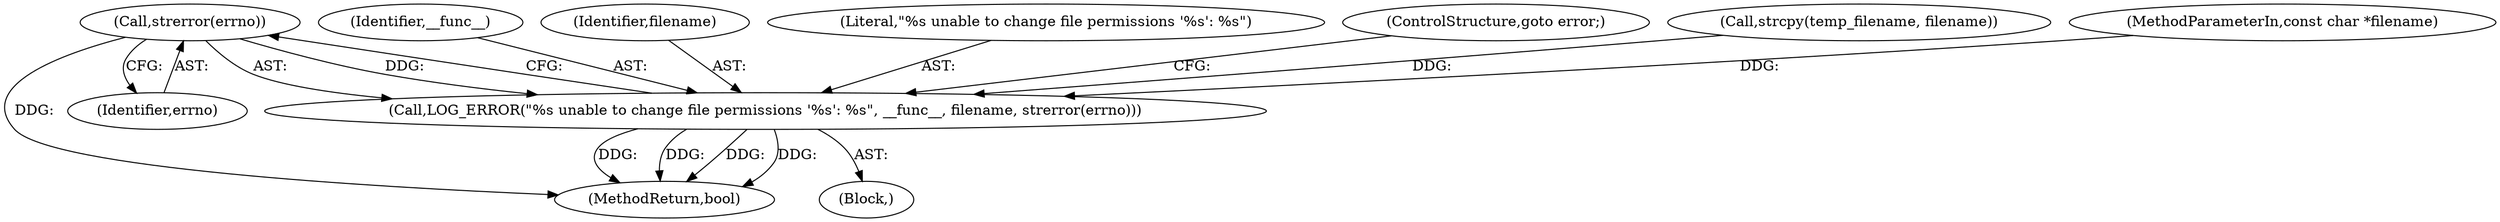 digraph "0_Android_472271b153c5dc53c28beac55480a8d8434b2d5c_56@API" {
"1000257" [label="(Call,strerror(errno))"];
"1000253" [label="(Call,LOG_ERROR(\"%s unable to change file permissions '%s': %s\", __func__, filename, strerror(errno)))"];
"1000255" [label="(Identifier,__func__)"];
"1000256" [label="(Identifier,filename)"];
"1000254" [label="(Literal,\"%s unable to change file permissions '%s': %s\")"];
"1000259" [label="(ControlStructure,goto error;)"];
"1000252" [label="(Block,)"];
"1000134" [label="(Call,strcpy(temp_filename, filename))"];
"1000286" [label="(MethodReturn,bool)"];
"1000102" [label="(MethodParameterIn,const char *filename)"];
"1000258" [label="(Identifier,errno)"];
"1000253" [label="(Call,LOG_ERROR(\"%s unable to change file permissions '%s': %s\", __func__, filename, strerror(errno)))"];
"1000257" [label="(Call,strerror(errno))"];
"1000257" -> "1000253"  [label="AST: "];
"1000257" -> "1000258"  [label="CFG: "];
"1000258" -> "1000257"  [label="AST: "];
"1000253" -> "1000257"  [label="CFG: "];
"1000257" -> "1000286"  [label="DDG: "];
"1000257" -> "1000253"  [label="DDG: "];
"1000253" -> "1000252"  [label="AST: "];
"1000254" -> "1000253"  [label="AST: "];
"1000255" -> "1000253"  [label="AST: "];
"1000256" -> "1000253"  [label="AST: "];
"1000259" -> "1000253"  [label="CFG: "];
"1000253" -> "1000286"  [label="DDG: "];
"1000253" -> "1000286"  [label="DDG: "];
"1000253" -> "1000286"  [label="DDG: "];
"1000253" -> "1000286"  [label="DDG: "];
"1000134" -> "1000253"  [label="DDG: "];
"1000102" -> "1000253"  [label="DDG: "];
}
